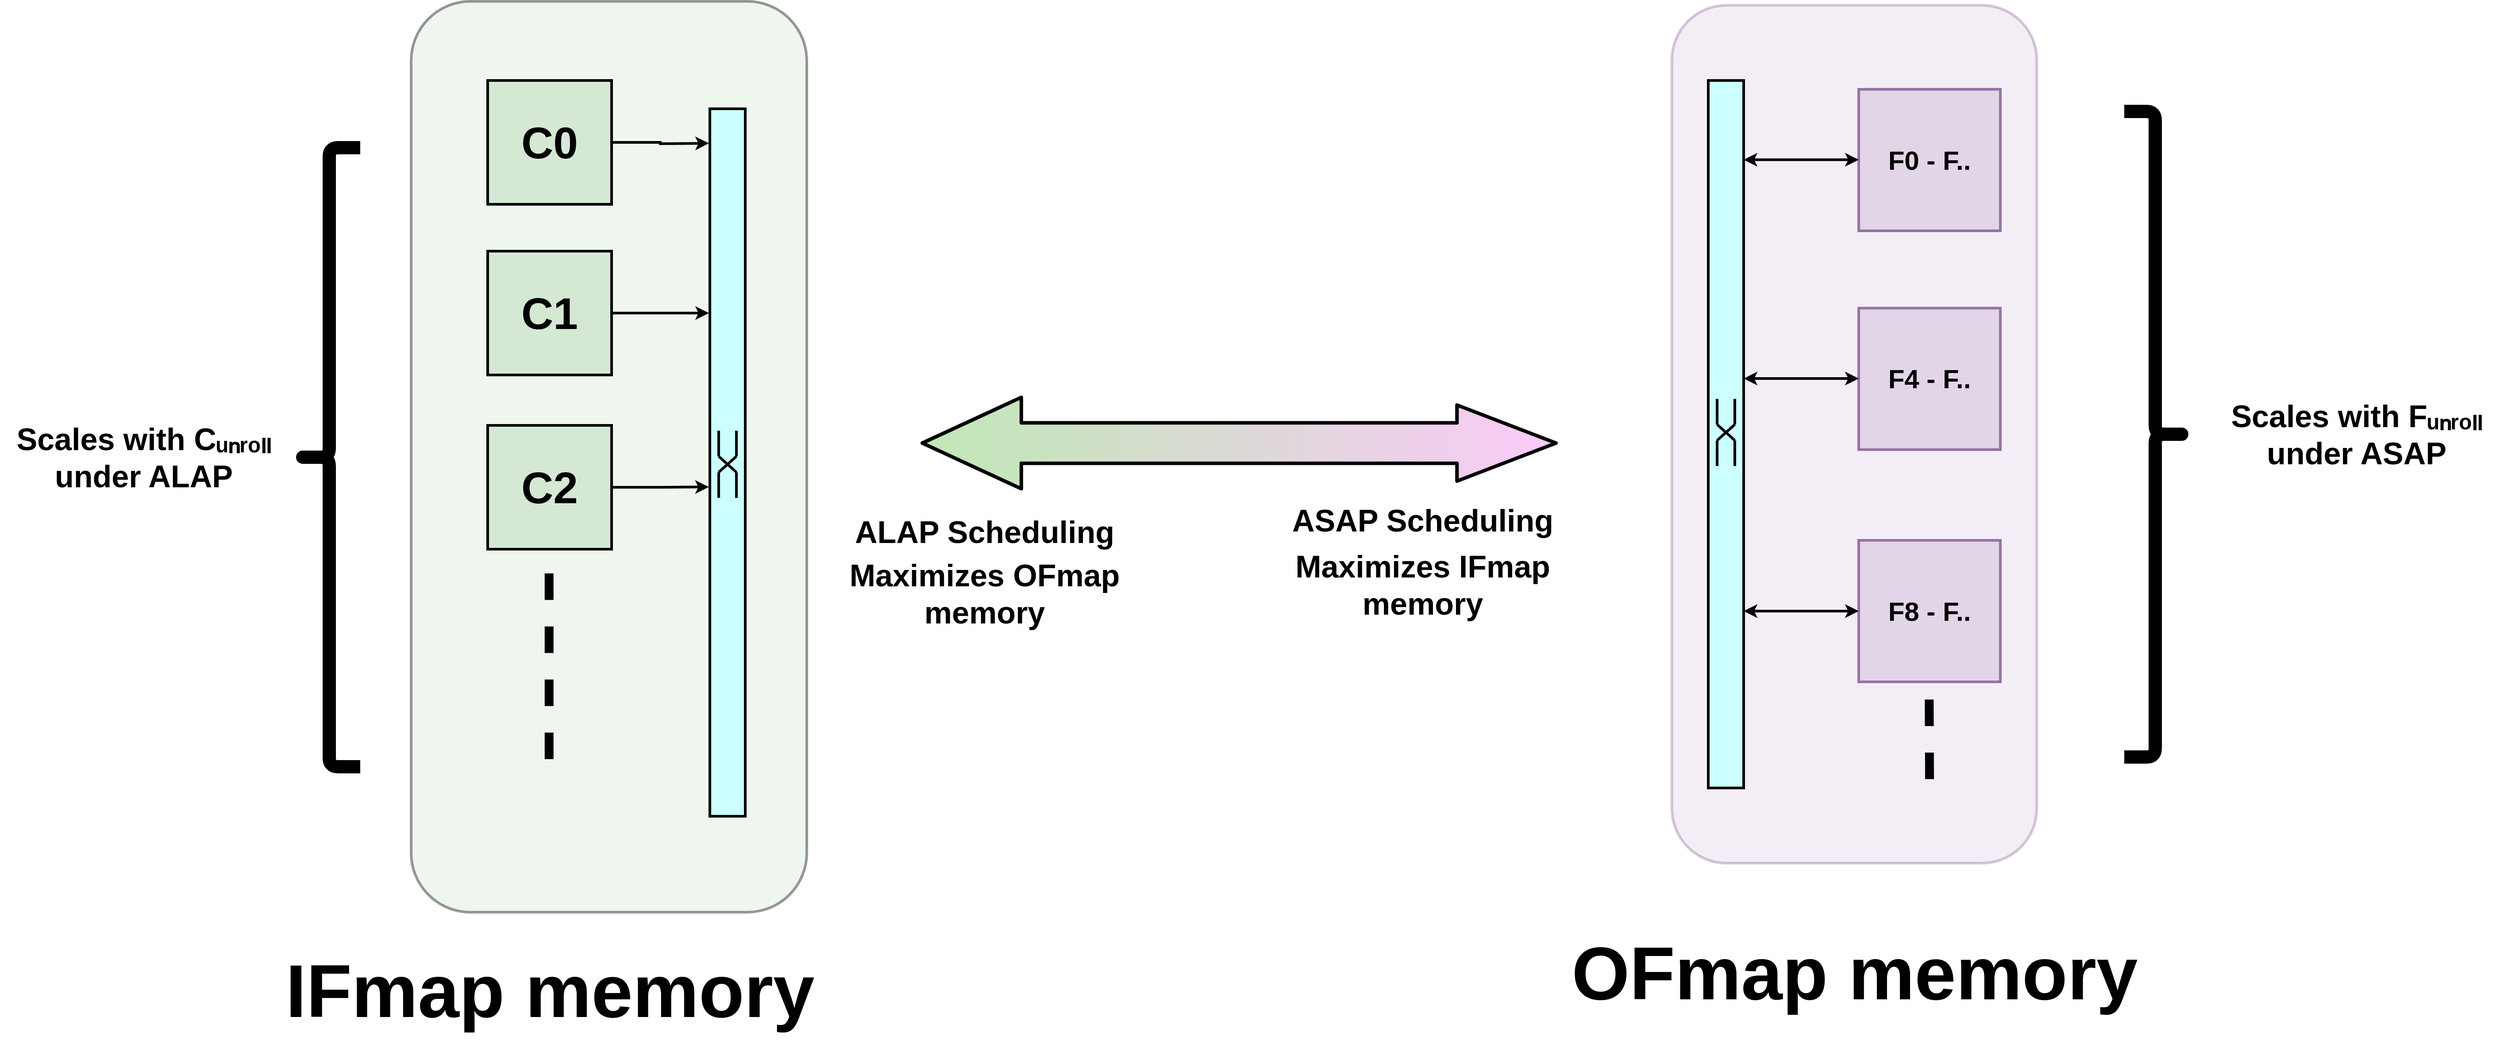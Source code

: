 <mxfile>
    <diagram id="W6rFRck9pDVd--cjHuxC" name="Page-1">
        <mxGraphModel dx="4670" dy="4410" grid="1" gridSize="10" guides="1" tooltips="1" connect="1" arrows="1" fold="1" page="1" pageScale="1" pageWidth="850" pageHeight="1100" math="0" shadow="0">
            <root>
                <mxCell id="0"/>
                <mxCell id="1" parent="0"/>
                <mxCell id="1185" value="" style="rounded=1;whiteSpace=wrap;html=1;fillColor=#e1d5e7;opacity=40;strokeColor=#9673a6;glass=0;strokeWidth=3;rotation=90;" parent="1" vertex="1">
                    <mxGeometry x="2830" y="-306.09" width="970.07" height="412.19" as="geometry"/>
                </mxCell>
                <mxCell id="1186" value="F0 - F.." style="whiteSpace=wrap;html=1;aspect=fixed;fillColor=#e1d5e7;strokeColor=#9673a6;strokeWidth=3;rotation=90;fontSize=30;horizontal=0;fontStyle=1" parent="1" vertex="1">
                    <mxGeometry x="3320" y="-490" width="160" height="160" as="geometry"/>
                </mxCell>
                <mxCell id="1188" value="F4 - F.." style="whiteSpace=wrap;html=1;aspect=fixed;fillColor=#e1d5e7;strokeColor=#9673a6;strokeWidth=3;rotation=90;fontSize=30;horizontal=0;fontStyle=1" parent="1" vertex="1">
                    <mxGeometry x="3320" y="-242.58" width="160" height="160" as="geometry"/>
                </mxCell>
                <mxCell id="1189" value="F8 - F.." style="whiteSpace=wrap;html=1;aspect=fixed;fillColor=#e1d5e7;strokeColor=#9673a6;strokeWidth=3;rotation=90;fontSize=30;horizontal=0;fontStyle=1" parent="1" vertex="1">
                    <mxGeometry x="3320" y="20" width="160" height="160" as="geometry"/>
                </mxCell>
                <mxCell id="1218" value="" style="group;strokeWidth=3;strokeColor=#000000;rotation=90;" vertex="1" connectable="0" parent="1">
                    <mxGeometry x="2770" y="-120" width="800" height="40" as="geometry"/>
                </mxCell>
                <mxCell id="1219" value="" style="rounded=0;whiteSpace=wrap;html=1;fillColor=#CCFFFF;strokeWidth=3;strokeColor=#000000;rotation=90;" vertex="1" parent="1218">
                    <mxGeometry width="800" height="40" as="geometry"/>
                </mxCell>
                <mxCell id="1220" value="" style="group;strokeWidth=3;strokeColor=none;rotation=90;" vertex="1" connectable="0" parent="1218">
                    <mxGeometry x="362" y="8" width="76.856" height="20" as="geometry"/>
                </mxCell>
                <mxCell id="1221" value="" style="endArrow=none;html=1;rounded=0;strokeWidth=3;strokeColor=#000000;" edge="1" parent="1220">
                    <mxGeometry width="50" height="50" relative="1" as="geometry">
                        <mxPoint x="48" y="-28" as="sourcePoint"/>
                        <mxPoint x="48" y="1" as="targetPoint"/>
                    </mxGeometry>
                </mxCell>
                <mxCell id="1222" value="" style="endArrow=none;html=1;rounded=0;strokeWidth=3;strokeColor=#000000;" edge="1" parent="1220">
                    <mxGeometry width="50" height="50" relative="1" as="geometry">
                        <mxPoint x="48" y="1" as="sourcePoint"/>
                        <mxPoint x="28" y="19" as="targetPoint"/>
                    </mxGeometry>
                </mxCell>
                <mxCell id="1223" value="" style="endArrow=none;html=1;rounded=0;strokeWidth=3;strokeColor=#000000;" edge="1" parent="1220">
                    <mxGeometry width="50" height="50" relative="1" as="geometry">
                        <mxPoint x="28" y="1" as="sourcePoint"/>
                        <mxPoint x="48" y="19" as="targetPoint"/>
                    </mxGeometry>
                </mxCell>
                <mxCell id="1224" value="" style="endArrow=none;html=1;rounded=0;strokeWidth=3;strokeColor=#000000;" edge="1" parent="1220">
                    <mxGeometry width="50" height="50" relative="1" as="geometry">
                        <mxPoint x="48" y="19" as="sourcePoint"/>
                        <mxPoint x="48" y="48" as="targetPoint"/>
                    </mxGeometry>
                </mxCell>
                <mxCell id="1225" value="" style="endArrow=none;html=1;rounded=0;strokeWidth=3;strokeColor=#000000;" edge="1" parent="1220">
                    <mxGeometry width="50" height="50" relative="1" as="geometry">
                        <mxPoint x="28" y="19" as="sourcePoint"/>
                        <mxPoint x="28" y="48" as="targetPoint"/>
                    </mxGeometry>
                </mxCell>
                <mxCell id="1226" value="" style="endArrow=none;html=1;rounded=0;strokeWidth=3;strokeColor=#000000;" edge="1" parent="1220">
                    <mxGeometry width="50" height="50" relative="1" as="geometry">
                        <mxPoint x="28" y="-28" as="sourcePoint"/>
                        <mxPoint x="28" y="1" as="targetPoint"/>
                    </mxGeometry>
                </mxCell>
                <mxCell id="1227" value="" style="endArrow=none;dashed=1;html=1;rounded=0;strokeWidth=10;jumpStyle=arc;strokeColor=#000000;" edge="1" parent="1">
                    <mxGeometry width="50" height="50" relative="1" as="geometry">
                        <mxPoint x="3399.62" y="200.0" as="sourcePoint"/>
                        <mxPoint x="3400" y="290" as="targetPoint"/>
                    </mxGeometry>
                </mxCell>
                <mxCell id="1232" style="edgeStyle=orthogonalEdgeStyle;rounded=0;orthogonalLoop=1;jettySize=auto;html=1;strokeWidth=3;strokeColor=#000000;startArrow=classic;startFill=1;" edge="1" parent="1">
                    <mxGeometry relative="1" as="geometry">
                        <mxPoint x="3320" y="-410.38" as="targetPoint"/>
                        <mxPoint x="3190" y="-410.38" as="sourcePoint"/>
                        <Array as="points">
                            <mxPoint x="3189.64" y="-410.5"/>
                            <mxPoint x="3189.64" y="-410.5"/>
                        </Array>
                    </mxGeometry>
                </mxCell>
                <mxCell id="1233" style="edgeStyle=orthogonalEdgeStyle;rounded=0;orthogonalLoop=1;jettySize=auto;html=1;strokeWidth=3;strokeColor=#000000;startArrow=classic;startFill=1;" edge="1" parent="1">
                    <mxGeometry relative="1" as="geometry">
                        <mxPoint x="3320" y="-162.96" as="targetPoint"/>
                        <mxPoint x="3190" y="-162.96" as="sourcePoint"/>
                        <Array as="points">
                            <mxPoint x="3189.64" y="-163.08"/>
                            <mxPoint x="3189.64" y="-163.08"/>
                        </Array>
                    </mxGeometry>
                </mxCell>
                <mxCell id="1234" style="edgeStyle=orthogonalEdgeStyle;rounded=0;orthogonalLoop=1;jettySize=auto;html=1;strokeWidth=3;strokeColor=#000000;startArrow=classic;startFill=1;" edge="1" parent="1">
                    <mxGeometry relative="1" as="geometry">
                        <mxPoint x="3320" y="100" as="targetPoint"/>
                        <mxPoint x="3190" y="100" as="sourcePoint"/>
                        <Array as="points">
                            <mxPoint x="3189.64" y="99.88"/>
                            <mxPoint x="3189.64" y="99.88"/>
                        </Array>
                    </mxGeometry>
                </mxCell>
                <mxCell id="1512" value="IFmap memory" style="text;strokeColor=none;fillColor=none;html=1;fontSize=84;fontStyle=1;verticalAlign=middle;align=center;" vertex="1" parent="1">
                    <mxGeometry x="1496.75" y="450" width="688.5" height="160" as="geometry"/>
                </mxCell>
                <mxCell id="1513" value="OFmap memory" style="text;strokeColor=none;fillColor=none;html=1;fontSize=84;fontStyle=1;verticalAlign=middle;align=center;" vertex="1" parent="1">
                    <mxGeometry x="2970.78" y="430" width="688.5" height="160" as="geometry"/>
                </mxCell>
                <mxCell id="1516" value="" style="shape=curlyBracket;whiteSpace=wrap;html=1;rounded=1;fontSize=96;strokeWidth=15;rotation=-180;" vertex="1" parent="1">
                    <mxGeometry x="3620" y="-464.99" width="70" height="730" as="geometry"/>
                </mxCell>
                <mxCell id="-81qjUrEjg0skQ8lUWIO-1520" value="" style="shape=flexArrow;endArrow=classic;html=1;shadow=0;sketch=0;fontSize=84;strokeWidth=4;fillColor=#FACAF8;gradientColor=#BFE8B5;strokeColor=default;gradientDirection=west;startArrow=block;startFill=0;endWidth=36.364;endSize=35.964;startWidth=53.636;startSize=35.964;width=42.727;rounded=1;" edge="1" parent="1">
                    <mxGeometry width="50" height="50" relative="1" as="geometry">
                        <mxPoint x="2260" y="-90" as="sourcePoint"/>
                        <mxPoint x="2980" y="-90" as="targetPoint"/>
                    </mxGeometry>
                </mxCell>
                <mxCell id="-81qjUrEjg0skQ8lUWIO-1522" value="ASAP Scheduling" style="text;strokeColor=none;fillColor=none;html=1;fontSize=35;fontStyle=1;verticalAlign=middle;align=center;" vertex="1" parent="1">
                    <mxGeometry x="2665.34" y="-82.58" width="323.5" height="160" as="geometry"/>
                </mxCell>
                <mxCell id="-81qjUrEjg0skQ8lUWIO-1523" value="ALAP Scheduling" style="text;strokeColor=none;fillColor=none;html=1;fontSize=35;fontStyle=1;verticalAlign=middle;align=center;horizontal=0;rotation=90;" vertex="1" parent="1">
                    <mxGeometry x="2290" y="-140" width="83.5" height="300" as="geometry"/>
                </mxCell>
                <mxCell id="-81qjUrEjg0skQ8lUWIO-1524" value="Scales with Fᵤₙᵣₒₗₗ &lt;br&gt;under ASAP" style="text;strokeColor=none;fillColor=none;html=1;fontSize=35;fontStyle=1;verticalAlign=middle;align=center;" vertex="1" parent="1">
                    <mxGeometry x="3720" y="-180" width="323.5" height="160" as="geometry"/>
                </mxCell>
                <mxCell id="7" value="" style="rounded=1;whiteSpace=wrap;html=1;fillColor=#d5e8d4;opacity=40;strokeColor=#000000;glass=0;strokeWidth=3;rotation=-90;" parent="1" vertex="1">
                    <mxGeometry x="1393" y="-298" width="1030" height="447" as="geometry"/>
                </mxCell>
                <mxCell id="8" value="C2" style="whiteSpace=wrap;html=1;aspect=fixed;fillColor=#d5e8d4;strokeColor=#000000;strokeWidth=3;fontSize=50;fontStyle=1;rotation=0;" parent="1" vertex="1">
                    <mxGeometry x="1771" y="-110" width="140" height="140" as="geometry"/>
                </mxCell>
                <mxCell id="9" value="" style="group;strokeWidth=3;strokeColor=#000000;rotation=-90;" parent="1" vertex="1" connectable="0">
                    <mxGeometry x="1642" y="-88" width="800" height="40" as="geometry"/>
                </mxCell>
                <mxCell id="10" value="" style="rounded=0;whiteSpace=wrap;html=1;fillColor=#CCFFFF;strokeWidth=3;strokeColor=#000000;rotation=-90;" parent="9" vertex="1">
                    <mxGeometry width="800" height="40" as="geometry"/>
                </mxCell>
                <mxCell id="11" value="" style="group;strokeWidth=3;strokeColor=none;rotation=-90;" parent="9" vertex="1" connectable="0">
                    <mxGeometry x="362" y="12" width="76.856" height="20" as="geometry"/>
                </mxCell>
                <mxCell id="12" value="" style="endArrow=none;html=1;rounded=0;strokeWidth=3;strokeColor=#000000;" parent="11" edge="1">
                    <mxGeometry width="50" height="50" relative="1" as="geometry">
                        <mxPoint x="28" y="48" as="sourcePoint"/>
                        <mxPoint x="28" y="19" as="targetPoint"/>
                    </mxGeometry>
                </mxCell>
                <mxCell id="13" value="" style="endArrow=none;html=1;rounded=0;strokeWidth=3;strokeColor=#000000;" parent="11" edge="1">
                    <mxGeometry width="50" height="50" relative="1" as="geometry">
                        <mxPoint x="28" y="19" as="sourcePoint"/>
                        <mxPoint x="48" y="1" as="targetPoint"/>
                    </mxGeometry>
                </mxCell>
                <mxCell id="14" value="" style="endArrow=none;html=1;rounded=0;strokeWidth=3;strokeColor=#000000;" parent="11" edge="1">
                    <mxGeometry width="50" height="50" relative="1" as="geometry">
                        <mxPoint x="48" y="19" as="sourcePoint"/>
                        <mxPoint x="28" y="1" as="targetPoint"/>
                    </mxGeometry>
                </mxCell>
                <mxCell id="15" value="" style="endArrow=none;html=1;rounded=0;strokeWidth=3;strokeColor=#000000;" parent="11" edge="1">
                    <mxGeometry width="50" height="50" relative="1" as="geometry">
                        <mxPoint x="28" y="1" as="sourcePoint"/>
                        <mxPoint x="28" y="-28" as="targetPoint"/>
                    </mxGeometry>
                </mxCell>
                <mxCell id="16" value="" style="endArrow=none;html=1;rounded=0;strokeWidth=3;strokeColor=#000000;" parent="11" edge="1">
                    <mxGeometry width="50" height="50" relative="1" as="geometry">
                        <mxPoint x="48" y="1" as="sourcePoint"/>
                        <mxPoint x="48" y="-28" as="targetPoint"/>
                    </mxGeometry>
                </mxCell>
                <mxCell id="17" value="" style="endArrow=none;html=1;rounded=0;strokeWidth=3;strokeColor=#000000;" parent="11" edge="1">
                    <mxGeometry width="50" height="50" relative="1" as="geometry">
                        <mxPoint x="48" y="48" as="sourcePoint"/>
                        <mxPoint x="48" y="19" as="targetPoint"/>
                    </mxGeometry>
                </mxCell>
                <mxCell id="18" style="edgeStyle=orthogonalEdgeStyle;rounded=0;orthogonalLoop=1;jettySize=auto;html=1;entryX=0.063;entryY=-0.004;entryDx=0;entryDy=0;entryPerimeter=0;strokeWidth=3;strokeColor=#000000;" parent="1" source="8" edge="1">
                    <mxGeometry relative="1" as="geometry">
                        <mxPoint x="2020.84" y="-40.4" as="targetPoint"/>
                    </mxGeometry>
                </mxCell>
                <mxCell id="19" style="edgeStyle=orthogonalEdgeStyle;rounded=0;orthogonalLoop=1;jettySize=auto;html=1;entryX=0.388;entryY=0.003;entryDx=0;entryDy=0;entryPerimeter=0;strokeWidth=3;strokeColor=#000000;" parent="1" source="20" edge="1">
                    <mxGeometry relative="1" as="geometry">
                        <mxPoint x="2021" y="-237" as="targetPoint"/>
                    </mxGeometry>
                </mxCell>
                <mxCell id="20" value="C1" style="whiteSpace=wrap;html=1;aspect=fixed;fillColor=#d5e8d4;strokeColor=#000000;strokeWidth=3;fontSize=50;fontStyle=1;rotation=0;" parent="1" vertex="1">
                    <mxGeometry x="1771" y="-307" width="140" height="140" as="geometry"/>
                </mxCell>
                <mxCell id="33" style="edgeStyle=orthogonalEdgeStyle;rounded=0;orthogonalLoop=1;jettySize=auto;html=1;entryX=0.388;entryY=0.003;entryDx=0;entryDy=0;entryPerimeter=0;strokeWidth=3;strokeColor=#000000;" parent="1" source="34" edge="1">
                    <mxGeometry relative="1" as="geometry">
                        <mxPoint x="2021" y="-429" as="targetPoint"/>
                    </mxGeometry>
                </mxCell>
                <mxCell id="34" value="C0" style="whiteSpace=wrap;html=1;aspect=fixed;fillColor=#d5e8d4;strokeColor=#000000;strokeWidth=3;fontSize=50;fontStyle=1;rotation=0;" parent="1" vertex="1">
                    <mxGeometry x="1771" y="-500" width="140" height="140" as="geometry"/>
                </mxCell>
                <mxCell id="51" value="" style="endArrow=none;dashed=1;html=1;rounded=0;strokeWidth=10;jumpStyle=arc;strokeColor=#000000;" parent="1" edge="1">
                    <mxGeometry width="50" height="50" relative="1" as="geometry">
                        <mxPoint x="1840.38" y="267.42" as="sourcePoint"/>
                        <mxPoint x="1840.38" y="47.42" as="targetPoint"/>
                    </mxGeometry>
                </mxCell>
                <mxCell id="1517" value="" style="shape=curlyBracket;whiteSpace=wrap;html=1;rounded=1;fontSize=96;strokeWidth=15;rotation=0;" vertex="1" parent="1">
                    <mxGeometry x="1557" y="-424" width="70" height="700" as="geometry"/>
                </mxCell>
                <mxCell id="-81qjUrEjg0skQ8lUWIO-1525" value="Scales with Cᵤₙᵣₒₗₗ &lt;br&gt;under ALAP" style="text;strokeColor=none;fillColor=none;html=1;fontSize=35;fontStyle=1;verticalAlign=middle;align=center;horizontal=1;rotation=0;" vertex="1" parent="1">
                    <mxGeometry x="1220" y="-154" width="323.5" height="160" as="geometry"/>
                </mxCell>
                <mxCell id="-81qjUrEjg0skQ8lUWIO-1529" value="Maximizes OFmap&lt;br&gt;memory" style="text;strokeColor=none;fillColor=none;html=1;fontSize=35;fontStyle=1;verticalAlign=middle;align=center;horizontal=0;rotation=90;" vertex="1" parent="1">
                    <mxGeometry x="2290" y="-70" width="83.5" height="300" as="geometry"/>
                </mxCell>
                <mxCell id="-81qjUrEjg0skQ8lUWIO-1530" value="Maximizes IFmap&lt;br&gt;memory" style="text;strokeColor=none;fillColor=none;html=1;fontSize=35;fontStyle=1;verticalAlign=middle;align=center;horizontal=0;rotation=90;" vertex="1" parent="1">
                    <mxGeometry x="2785.34" y="-80" width="83.5" height="300" as="geometry"/>
                </mxCell>
            </root>
        </mxGraphModel>
    </diagram>
    <diagram id="6jG0MnptlEsOwoKa9b9P" name="Page-2">
        <mxGraphModel dx="-974" dy="731" grid="1" gridSize="10" guides="1" tooltips="1" connect="1" arrows="1" fold="1" page="1" pageScale="1" pageWidth="850" pageHeight="1100" math="0" shadow="0">
            <root>
                <mxCell id="pKWMEKCfFmDl4arv5pSS-0"/>
                <mxCell id="pKWMEKCfFmDl4arv5pSS-1" parent="pKWMEKCfFmDl4arv5pSS-0"/>
                <mxCell id="pKWMEKCfFmDl4arv5pSS-2" value="" style="rounded=1;whiteSpace=wrap;html=1;fillColor=#fff2cc;opacity=40;strokeColor=#000000;glass=0;strokeWidth=3;" vertex="1" parent="pKWMEKCfFmDl4arv5pSS-1">
                    <mxGeometry x="2830" y="450" width="680" height="780" as="geometry"/>
                </mxCell>
                <mxCell id="pKWMEKCfFmDl4arv5pSS-3" value="" style="ellipse;whiteSpace=wrap;html=1;aspect=fixed;fontSize=30;strokeColor=#000000;fillColor=#FFD966;opacity=80;" vertex="1" parent="pKWMEKCfFmDl4arv5pSS-1">
                    <mxGeometry x="2970" y="585.61" width="173.37" height="173.37" as="geometry"/>
                </mxCell>
                <mxCell id="pKWMEKCfFmDl4arv5pSS-4" value="" style="ellipse;whiteSpace=wrap;html=1;aspect=fixed;fillColor=#67AB9F;strokeWidth=4;strokeColor=#000000;" vertex="1" parent="pKWMEKCfFmDl4arv5pSS-1">
                    <mxGeometry x="3046.69" y="617.55" width="40" height="40" as="geometry"/>
                </mxCell>
                <mxCell id="pKWMEKCfFmDl4arv5pSS-5" value="" style="endArrow=none;html=1;rounded=0;strokeColor=#000000;strokeWidth=4;exitX=0;exitY=0;exitDx=0;exitDy=0;entryX=1;entryY=1;entryDx=0;entryDy=0;" edge="1" parent="pKWMEKCfFmDl4arv5pSS-1" source="pKWMEKCfFmDl4arv5pSS-4" target="pKWMEKCfFmDl4arv5pSS-4">
                    <mxGeometry width="50" height="50" relative="1" as="geometry">
                        <mxPoint x="3062.47" y="649.3" as="sourcePoint"/>
                        <mxPoint x="3087.47" y="618.05" as="targetPoint"/>
                    </mxGeometry>
                </mxCell>
                <mxCell id="pKWMEKCfFmDl4arv5pSS-6" value="" style="endArrow=none;html=1;rounded=0;strokeColor=#000000;strokeWidth=4;exitX=0;exitY=1;exitDx=0;exitDy=0;entryX=1;entryY=0;entryDx=0;entryDy=0;" edge="1" parent="pKWMEKCfFmDl4arv5pSS-1" source="pKWMEKCfFmDl4arv5pSS-4" target="pKWMEKCfFmDl4arv5pSS-4">
                    <mxGeometry width="50" height="50" relative="1" as="geometry">
                        <mxPoint x="3018.328" y="594.122" as="sourcePoint"/>
                        <mxPoint x="3046.781" y="629.263" as="targetPoint"/>
                    </mxGeometry>
                </mxCell>
                <mxCell id="pKWMEKCfFmDl4arv5pSS-7" style="edgeStyle=orthogonalEdgeStyle;jumpStyle=none;jumpSize=6;orthogonalLoop=1;jettySize=auto;html=1;entryX=0;entryY=0.5;entryDx=0;entryDy=0;startArrow=none;startFill=0;endArrow=classic;endFill=1;startSize=1;endSize=1;strokeColor=#000000;strokeWidth=3;rounded=1;exitX=0.5;exitY=0;exitDx=0;exitDy=0;" edge="1" parent="pKWMEKCfFmDl4arv5pSS-1" source="pKWMEKCfFmDl4arv5pSS-18" target="pKWMEKCfFmDl4arv5pSS-4">
                    <mxGeometry relative="1" as="geometry">
                        <Array as="points">
                            <mxPoint x="3023.06" y="637.64"/>
                            <mxPoint x="3047.06" y="637.64"/>
                        </Array>
                    </mxGeometry>
                </mxCell>
                <mxCell id="pKWMEKCfFmDl4arv5pSS-8" value="" style="ellipse;whiteSpace=wrap;html=1;aspect=fixed;fillColor=#e1d5e7;strokeColor=#000000;strokeWidth=4;" vertex="1" parent="pKWMEKCfFmDl4arv5pSS-1">
                    <mxGeometry x="3025.06" y="701.06" width="40" height="40" as="geometry"/>
                </mxCell>
                <mxCell id="pKWMEKCfFmDl4arv5pSS-9" value="" style="endArrow=none;html=1;rounded=0;strokeColor=#000000;entryX=0.5;entryY=0;entryDx=0;entryDy=0;exitX=0.5;exitY=1;exitDx=0;exitDy=0;strokeWidth=4;" edge="1" parent="pKWMEKCfFmDl4arv5pSS-1" source="pKWMEKCfFmDl4arv5pSS-8" target="pKWMEKCfFmDl4arv5pSS-8">
                    <mxGeometry width="50" height="50" relative="1" as="geometry">
                        <mxPoint x="3057.47" y="664.05" as="sourcePoint"/>
                        <mxPoint x="3107.47" y="614.05" as="targetPoint"/>
                    </mxGeometry>
                </mxCell>
                <mxCell id="pKWMEKCfFmDl4arv5pSS-10" style="edgeStyle=orthogonalEdgeStyle;rounded=1;jumpStyle=none;jumpSize=6;orthogonalLoop=1;jettySize=auto;html=1;entryX=0.5;entryY=0;entryDx=0;entryDy=0;startArrow=none;startFill=0;endArrow=classic;endFill=1;startSize=1;endSize=1;strokeColor=#000000;strokeWidth=4;" edge="1" parent="pKWMEKCfFmDl4arv5pSS-1" source="pKWMEKCfFmDl4arv5pSS-4" target="pKWMEKCfFmDl4arv5pSS-8">
                    <mxGeometry relative="1" as="geometry"/>
                </mxCell>
                <mxCell id="pKWMEKCfFmDl4arv5pSS-11" value="" style="endArrow=none;html=1;rounded=0;strokeColor=#000000;entryX=0;entryY=0.5;entryDx=0;entryDy=0;exitX=1;exitY=0.5;exitDx=0;exitDy=0;strokeWidth=4;" edge="1" parent="pKWMEKCfFmDl4arv5pSS-1" source="pKWMEKCfFmDl4arv5pSS-8" target="pKWMEKCfFmDl4arv5pSS-8">
                    <mxGeometry width="50" height="50" relative="1" as="geometry">
                        <mxPoint x="3107.47" y="564.05" as="sourcePoint"/>
                        <mxPoint x="3107.47" y="504.05" as="targetPoint"/>
                    </mxGeometry>
                </mxCell>
                <mxCell id="pKWMEKCfFmDl4arv5pSS-12" value="" style="rounded=0;whiteSpace=wrap;html=1;glass=0;strokeColor=#000000;strokeWidth=4;fillColor=#FFD966;" vertex="1" parent="pKWMEKCfFmDl4arv5pSS-1">
                    <mxGeometry x="3105.06" y="665.06" width="20" height="36" as="geometry"/>
                </mxCell>
                <mxCell id="pKWMEKCfFmDl4arv5pSS-13" value="" style="endArrow=none;html=1;rounded=0;startSize=1;endSize=1;strokeColor=#000000;strokeWidth=4;jumpStyle=none;jumpSize=6;" edge="1" parent="pKWMEKCfFmDl4arv5pSS-1">
                    <mxGeometry width="50" height="50" relative="1" as="geometry">
                        <mxPoint x="3105.06" y="701.06" as="sourcePoint"/>
                        <mxPoint x="3115.06" y="690.56" as="targetPoint"/>
                    </mxGeometry>
                </mxCell>
                <mxCell id="pKWMEKCfFmDl4arv5pSS-14" value="" style="endArrow=none;html=1;rounded=0;startSize=1;endSize=1;strokeColor=#000000;strokeWidth=4;jumpStyle=none;jumpSize=6;" edge="1" parent="pKWMEKCfFmDl4arv5pSS-1">
                    <mxGeometry width="50" height="50" relative="1" as="geometry">
                        <mxPoint x="3115.06" y="690.56" as="sourcePoint"/>
                        <mxPoint x="3125.06" y="700.56" as="targetPoint"/>
                    </mxGeometry>
                </mxCell>
                <mxCell id="pKWMEKCfFmDl4arv5pSS-15" style="edgeStyle=orthogonalEdgeStyle;rounded=1;jumpStyle=none;jumpSize=6;orthogonalLoop=1;jettySize=auto;html=1;entryX=0;entryY=0.5;entryDx=0;entryDy=0;startArrow=none;startFill=0;endArrow=classic;endFill=1;startSize=1;endSize=1;strokeColor=#000000;strokeWidth=3;" edge="1" parent="pKWMEKCfFmDl4arv5pSS-1" source="pKWMEKCfFmDl4arv5pSS-8" target="pKWMEKCfFmDl4arv5pSS-12">
                    <mxGeometry relative="1" as="geometry">
                        <Array as="points">
                            <mxPoint x="3085.06" y="720.64"/>
                            <mxPoint x="3085.06" y="682.64"/>
                        </Array>
                        <mxPoint x="3091.178" y="683.013" as="targetPoint"/>
                    </mxGeometry>
                </mxCell>
                <mxCell id="pKWMEKCfFmDl4arv5pSS-16" style="rounded=1;orthogonalLoop=1;jettySize=auto;html=1;exitX=0;exitY=0.5;exitDx=0;exitDy=0;entryX=0;entryY=0.5;entryDx=0;entryDy=0;fontSize=30;fontColor=#990000;startArrow=none;startFill=0;endArrow=classic;endFill=1;strokeWidth=3;edgeStyle=orthogonalEdgeStyle;" edge="1" parent="pKWMEKCfFmDl4arv5pSS-1" source="pKWMEKCfFmDl4arv5pSS-3" target="pKWMEKCfFmDl4arv5pSS-8">
                    <mxGeometry relative="1" as="geometry">
                        <Array as="points">
                            <mxPoint x="2990.06" y="672.64"/>
                            <mxPoint x="2990.06" y="720.64"/>
                        </Array>
                    </mxGeometry>
                </mxCell>
                <mxCell id="pKWMEKCfFmDl4arv5pSS-17" value="" style="endArrow=classic;html=1;rounded=1;fontSize=12;fontColor=#000000;startSize=0;endSize=0;strokeWidth=3;entryX=0.5;entryY=0;entryDx=0;entryDy=0;exitX=0.497;exitY=-0.001;exitDx=0;exitDy=0;exitPerimeter=0;jumpStyle=arc;" edge="1" parent="pKWMEKCfFmDl4arv5pSS-1" target="pKWMEKCfFmDl4arv5pSS-4">
                    <mxGeometry width="50" height="50" relative="1" as="geometry">
                        <mxPoint x="3066.165" y="585.437" as="sourcePoint"/>
                        <mxPoint x="3077.475" y="585.64" as="targetPoint"/>
                    </mxGeometry>
                </mxCell>
                <mxCell id="pKWMEKCfFmDl4arv5pSS-18" value="" style="whiteSpace=wrap;html=1;aspect=fixed;fillColor=#dae8fc;strokeColor=#000000;strokeWidth=4;" vertex="1" parent="pKWMEKCfFmDl4arv5pSS-1">
                    <mxGeometry x="3009.02" y="658.55" width="27.5" height="27.5" as="geometry"/>
                </mxCell>
                <mxCell id="pKWMEKCfFmDl4arv5pSS-19" value="Processing Engine (PE)" style="text;html=1;strokeColor=none;fillColor=none;align=center;verticalAlign=middle;whiteSpace=wrap;rounded=0;fontStyle=1;fontSize=15;" vertex="1" parent="pKWMEKCfFmDl4arv5pSS-1">
                    <mxGeometry x="3026.69" y="785.64" width="60" height="20" as="geometry"/>
                </mxCell>
                <mxCell id="pKWMEKCfFmDl4arv5pSS-20" value="" style="ellipse;whiteSpace=wrap;html=1;aspect=fixed;fontSize=30;strokeColor=#000000;fillColor=#FFD966;opacity=80;" vertex="1" parent="pKWMEKCfFmDl4arv5pSS-1">
                    <mxGeometry x="3181.77" y="585.78" width="173.37" height="173.37" as="geometry"/>
                </mxCell>
                <mxCell id="pKWMEKCfFmDl4arv5pSS-21" value="" style="ellipse;whiteSpace=wrap;html=1;aspect=fixed;fillColor=#67AB9F;strokeWidth=4;strokeColor=#000000;" vertex="1" parent="pKWMEKCfFmDl4arv5pSS-1">
                    <mxGeometry x="3258.46" y="617.72" width="40" height="40" as="geometry"/>
                </mxCell>
                <mxCell id="pKWMEKCfFmDl4arv5pSS-22" value="" style="endArrow=none;html=1;rounded=0;strokeColor=#000000;strokeWidth=4;exitX=0;exitY=0;exitDx=0;exitDy=0;entryX=1;entryY=1;entryDx=0;entryDy=0;" edge="1" parent="pKWMEKCfFmDl4arv5pSS-1" source="pKWMEKCfFmDl4arv5pSS-21" target="pKWMEKCfFmDl4arv5pSS-21">
                    <mxGeometry width="50" height="50" relative="1" as="geometry">
                        <mxPoint x="3274.24" y="649.47" as="sourcePoint"/>
                        <mxPoint x="3299.24" y="618.22" as="targetPoint"/>
                    </mxGeometry>
                </mxCell>
                <mxCell id="pKWMEKCfFmDl4arv5pSS-23" value="" style="endArrow=none;html=1;rounded=0;strokeColor=#000000;strokeWidth=4;exitX=0;exitY=1;exitDx=0;exitDy=0;entryX=1;entryY=0;entryDx=0;entryDy=0;" edge="1" parent="pKWMEKCfFmDl4arv5pSS-1" source="pKWMEKCfFmDl4arv5pSS-21" target="pKWMEKCfFmDl4arv5pSS-21">
                    <mxGeometry width="50" height="50" relative="1" as="geometry">
                        <mxPoint x="3230.098" y="594.292" as="sourcePoint"/>
                        <mxPoint x="3258.551" y="629.433" as="targetPoint"/>
                    </mxGeometry>
                </mxCell>
                <mxCell id="pKWMEKCfFmDl4arv5pSS-24" style="edgeStyle=orthogonalEdgeStyle;jumpStyle=none;jumpSize=6;orthogonalLoop=1;jettySize=auto;html=1;entryX=0;entryY=0.5;entryDx=0;entryDy=0;startArrow=none;startFill=0;endArrow=classic;endFill=1;startSize=1;endSize=1;strokeColor=#000000;strokeWidth=3;rounded=1;exitX=0.5;exitY=0;exitDx=0;exitDy=0;" edge="1" parent="pKWMEKCfFmDl4arv5pSS-1" source="pKWMEKCfFmDl4arv5pSS-35" target="pKWMEKCfFmDl4arv5pSS-21">
                    <mxGeometry relative="1" as="geometry">
                        <Array as="points">
                            <mxPoint x="3234.83" y="637.81"/>
                            <mxPoint x="3258.83" y="637.81"/>
                        </Array>
                    </mxGeometry>
                </mxCell>
                <mxCell id="pKWMEKCfFmDl4arv5pSS-25" value="" style="ellipse;whiteSpace=wrap;html=1;aspect=fixed;fillColor=#e1d5e7;strokeColor=#000000;strokeWidth=4;" vertex="1" parent="pKWMEKCfFmDl4arv5pSS-1">
                    <mxGeometry x="3236.83" y="701.23" width="40" height="40" as="geometry"/>
                </mxCell>
                <mxCell id="pKWMEKCfFmDl4arv5pSS-26" value="" style="endArrow=none;html=1;rounded=0;strokeColor=#000000;entryX=0.5;entryY=0;entryDx=0;entryDy=0;exitX=0.5;exitY=1;exitDx=0;exitDy=0;strokeWidth=4;" edge="1" parent="pKWMEKCfFmDl4arv5pSS-1" source="pKWMEKCfFmDl4arv5pSS-25" target="pKWMEKCfFmDl4arv5pSS-25">
                    <mxGeometry width="50" height="50" relative="1" as="geometry">
                        <mxPoint x="3269.24" y="664.22" as="sourcePoint"/>
                        <mxPoint x="3319.24" y="614.22" as="targetPoint"/>
                    </mxGeometry>
                </mxCell>
                <mxCell id="pKWMEKCfFmDl4arv5pSS-27" style="edgeStyle=orthogonalEdgeStyle;rounded=1;jumpStyle=none;jumpSize=6;orthogonalLoop=1;jettySize=auto;html=1;entryX=0.5;entryY=0;entryDx=0;entryDy=0;startArrow=none;startFill=0;endArrow=classic;endFill=1;startSize=1;endSize=1;strokeColor=#000000;strokeWidth=4;" edge="1" parent="pKWMEKCfFmDl4arv5pSS-1" source="pKWMEKCfFmDl4arv5pSS-21" target="pKWMEKCfFmDl4arv5pSS-25">
                    <mxGeometry relative="1" as="geometry"/>
                </mxCell>
                <mxCell id="pKWMEKCfFmDl4arv5pSS-28" value="" style="endArrow=none;html=1;rounded=0;strokeColor=#000000;entryX=0;entryY=0.5;entryDx=0;entryDy=0;exitX=1;exitY=0.5;exitDx=0;exitDy=0;strokeWidth=4;" edge="1" parent="pKWMEKCfFmDl4arv5pSS-1" source="pKWMEKCfFmDl4arv5pSS-25" target="pKWMEKCfFmDl4arv5pSS-25">
                    <mxGeometry width="50" height="50" relative="1" as="geometry">
                        <mxPoint x="3319.24" y="564.22" as="sourcePoint"/>
                        <mxPoint x="3319.24" y="504.22" as="targetPoint"/>
                    </mxGeometry>
                </mxCell>
                <mxCell id="pKWMEKCfFmDl4arv5pSS-29" value="" style="rounded=0;whiteSpace=wrap;html=1;glass=0;strokeColor=#000000;strokeWidth=4;fillColor=#FFD966;" vertex="1" parent="pKWMEKCfFmDl4arv5pSS-1">
                    <mxGeometry x="3316.83" y="665.23" width="20" height="36" as="geometry"/>
                </mxCell>
                <mxCell id="pKWMEKCfFmDl4arv5pSS-30" value="" style="endArrow=none;html=1;rounded=0;startSize=1;endSize=1;strokeColor=#000000;strokeWidth=4;jumpStyle=none;jumpSize=6;" edge="1" parent="pKWMEKCfFmDl4arv5pSS-1">
                    <mxGeometry width="50" height="50" relative="1" as="geometry">
                        <mxPoint x="3316.83" y="701.23" as="sourcePoint"/>
                        <mxPoint x="3326.83" y="690.73" as="targetPoint"/>
                    </mxGeometry>
                </mxCell>
                <mxCell id="pKWMEKCfFmDl4arv5pSS-31" value="" style="endArrow=none;html=1;rounded=0;startSize=1;endSize=1;strokeColor=#000000;strokeWidth=4;jumpStyle=none;jumpSize=6;" edge="1" parent="pKWMEKCfFmDl4arv5pSS-1">
                    <mxGeometry width="50" height="50" relative="1" as="geometry">
                        <mxPoint x="3326.83" y="690.73" as="sourcePoint"/>
                        <mxPoint x="3336.83" y="700.73" as="targetPoint"/>
                    </mxGeometry>
                </mxCell>
                <mxCell id="pKWMEKCfFmDl4arv5pSS-32" style="edgeStyle=orthogonalEdgeStyle;rounded=1;jumpStyle=none;jumpSize=6;orthogonalLoop=1;jettySize=auto;html=1;entryX=0;entryY=0.5;entryDx=0;entryDy=0;startArrow=none;startFill=0;endArrow=classic;endFill=1;startSize=1;endSize=1;strokeColor=#000000;strokeWidth=3;" edge="1" parent="pKWMEKCfFmDl4arv5pSS-1" source="pKWMEKCfFmDl4arv5pSS-25" target="pKWMEKCfFmDl4arv5pSS-29">
                    <mxGeometry relative="1" as="geometry">
                        <Array as="points">
                            <mxPoint x="3296.83" y="720.81"/>
                            <mxPoint x="3296.83" y="682.81"/>
                        </Array>
                        <mxPoint x="3302.948" y="683.183" as="targetPoint"/>
                    </mxGeometry>
                </mxCell>
                <mxCell id="pKWMEKCfFmDl4arv5pSS-33" style="rounded=1;orthogonalLoop=1;jettySize=auto;html=1;exitX=0;exitY=0.5;exitDx=0;exitDy=0;entryX=0;entryY=0.5;entryDx=0;entryDy=0;fontSize=30;fontColor=#990000;startArrow=none;startFill=0;endArrow=classic;endFill=1;strokeWidth=3;edgeStyle=orthogonalEdgeStyle;" edge="1" parent="pKWMEKCfFmDl4arv5pSS-1" source="pKWMEKCfFmDl4arv5pSS-20" target="pKWMEKCfFmDl4arv5pSS-25">
                    <mxGeometry relative="1" as="geometry">
                        <Array as="points">
                            <mxPoint x="3201.83" y="672.81"/>
                            <mxPoint x="3201.83" y="720.81"/>
                        </Array>
                    </mxGeometry>
                </mxCell>
                <mxCell id="pKWMEKCfFmDl4arv5pSS-34" value="" style="endArrow=classic;html=1;rounded=1;fontSize=12;fontColor=#000000;startSize=0;endSize=0;strokeWidth=3;entryX=0.5;entryY=0;entryDx=0;entryDy=0;exitX=0.497;exitY=-0.001;exitDx=0;exitDy=0;exitPerimeter=0;jumpStyle=arc;" edge="1" parent="pKWMEKCfFmDl4arv5pSS-1" target="pKWMEKCfFmDl4arv5pSS-21">
                    <mxGeometry width="50" height="50" relative="1" as="geometry">
                        <mxPoint x="3277.935" y="585.607" as="sourcePoint"/>
                        <mxPoint x="3289.245" y="585.81" as="targetPoint"/>
                    </mxGeometry>
                </mxCell>
                <mxCell id="pKWMEKCfFmDl4arv5pSS-35" value="" style="whiteSpace=wrap;html=1;aspect=fixed;fillColor=#dae8fc;strokeColor=#000000;strokeWidth=4;" vertex="1" parent="pKWMEKCfFmDl4arv5pSS-1">
                    <mxGeometry x="3220.79" y="658.72" width="27.5" height="27.5" as="geometry"/>
                </mxCell>
                <mxCell id="pKWMEKCfFmDl4arv5pSS-36" value="Processing Engine (PE)" style="text;html=1;strokeColor=none;fillColor=none;align=center;verticalAlign=middle;whiteSpace=wrap;rounded=0;fontStyle=1;fontSize=15;" vertex="1" parent="pKWMEKCfFmDl4arv5pSS-1">
                    <mxGeometry x="3238.46" y="785.81" width="60" height="20" as="geometry"/>
                </mxCell>
                <mxCell id="pKWMEKCfFmDl4arv5pSS-37" value="" style="ellipse;whiteSpace=wrap;html=1;aspect=fixed;fontSize=30;strokeColor=#000000;fillColor=#FFD966;opacity=80;" vertex="1" parent="pKWMEKCfFmDl4arv5pSS-1">
                    <mxGeometry x="2971.09" y="848.28" width="173.37" height="173.37" as="geometry"/>
                </mxCell>
                <mxCell id="pKWMEKCfFmDl4arv5pSS-38" value="" style="ellipse;whiteSpace=wrap;html=1;aspect=fixed;fillColor=#67AB9F;strokeWidth=4;strokeColor=#000000;" vertex="1" parent="pKWMEKCfFmDl4arv5pSS-1">
                    <mxGeometry x="3047.78" y="880.22" width="40" height="40" as="geometry"/>
                </mxCell>
                <mxCell id="pKWMEKCfFmDl4arv5pSS-39" value="" style="endArrow=none;html=1;rounded=0;strokeColor=#000000;strokeWidth=4;exitX=0;exitY=0;exitDx=0;exitDy=0;entryX=1;entryY=1;entryDx=0;entryDy=0;" edge="1" parent="pKWMEKCfFmDl4arv5pSS-1" source="pKWMEKCfFmDl4arv5pSS-38" target="pKWMEKCfFmDl4arv5pSS-38">
                    <mxGeometry width="50" height="50" relative="1" as="geometry">
                        <mxPoint x="3063.56" y="911.97" as="sourcePoint"/>
                        <mxPoint x="3088.56" y="880.72" as="targetPoint"/>
                    </mxGeometry>
                </mxCell>
                <mxCell id="pKWMEKCfFmDl4arv5pSS-40" value="" style="endArrow=none;html=1;rounded=0;strokeColor=#000000;strokeWidth=4;exitX=0;exitY=1;exitDx=0;exitDy=0;entryX=1;entryY=0;entryDx=0;entryDy=0;" edge="1" parent="pKWMEKCfFmDl4arv5pSS-1" source="pKWMEKCfFmDl4arv5pSS-38" target="pKWMEKCfFmDl4arv5pSS-38">
                    <mxGeometry width="50" height="50" relative="1" as="geometry">
                        <mxPoint x="3019.418" y="856.792" as="sourcePoint"/>
                        <mxPoint x="3047.871" y="891.933" as="targetPoint"/>
                    </mxGeometry>
                </mxCell>
                <mxCell id="pKWMEKCfFmDl4arv5pSS-41" style="edgeStyle=orthogonalEdgeStyle;jumpStyle=none;jumpSize=6;orthogonalLoop=1;jettySize=auto;html=1;entryX=0;entryY=0.5;entryDx=0;entryDy=0;startArrow=none;startFill=0;endArrow=classic;endFill=1;startSize=1;endSize=1;strokeColor=#000000;strokeWidth=3;rounded=1;exitX=0.5;exitY=0;exitDx=0;exitDy=0;" edge="1" parent="pKWMEKCfFmDl4arv5pSS-1" source="pKWMEKCfFmDl4arv5pSS-52" target="pKWMEKCfFmDl4arv5pSS-38">
                    <mxGeometry relative="1" as="geometry">
                        <Array as="points">
                            <mxPoint x="3024.15" y="900.31"/>
                            <mxPoint x="3048.15" y="900.31"/>
                        </Array>
                    </mxGeometry>
                </mxCell>
                <mxCell id="pKWMEKCfFmDl4arv5pSS-42" value="" style="ellipse;whiteSpace=wrap;html=1;aspect=fixed;fillColor=#e1d5e7;strokeColor=#000000;strokeWidth=4;" vertex="1" parent="pKWMEKCfFmDl4arv5pSS-1">
                    <mxGeometry x="3026.15" y="963.73" width="40" height="40" as="geometry"/>
                </mxCell>
                <mxCell id="pKWMEKCfFmDl4arv5pSS-43" value="" style="endArrow=none;html=1;rounded=0;strokeColor=#000000;entryX=0.5;entryY=0;entryDx=0;entryDy=0;exitX=0.5;exitY=1;exitDx=0;exitDy=0;strokeWidth=4;" edge="1" parent="pKWMEKCfFmDl4arv5pSS-1" source="pKWMEKCfFmDl4arv5pSS-42" target="pKWMEKCfFmDl4arv5pSS-42">
                    <mxGeometry width="50" height="50" relative="1" as="geometry">
                        <mxPoint x="3058.56" y="926.72" as="sourcePoint"/>
                        <mxPoint x="3108.56" y="876.72" as="targetPoint"/>
                    </mxGeometry>
                </mxCell>
                <mxCell id="pKWMEKCfFmDl4arv5pSS-44" style="edgeStyle=orthogonalEdgeStyle;rounded=1;jumpStyle=none;jumpSize=6;orthogonalLoop=1;jettySize=auto;html=1;entryX=0.5;entryY=0;entryDx=0;entryDy=0;startArrow=none;startFill=0;endArrow=classic;endFill=1;startSize=1;endSize=1;strokeColor=#000000;strokeWidth=4;" edge="1" parent="pKWMEKCfFmDl4arv5pSS-1" source="pKWMEKCfFmDl4arv5pSS-38" target="pKWMEKCfFmDl4arv5pSS-42">
                    <mxGeometry relative="1" as="geometry"/>
                </mxCell>
                <mxCell id="pKWMEKCfFmDl4arv5pSS-45" value="" style="endArrow=none;html=1;rounded=0;strokeColor=#000000;entryX=0;entryY=0.5;entryDx=0;entryDy=0;exitX=1;exitY=0.5;exitDx=0;exitDy=0;strokeWidth=4;" edge="1" parent="pKWMEKCfFmDl4arv5pSS-1" source="pKWMEKCfFmDl4arv5pSS-42" target="pKWMEKCfFmDl4arv5pSS-42">
                    <mxGeometry width="50" height="50" relative="1" as="geometry">
                        <mxPoint x="3108.56" y="826.72" as="sourcePoint"/>
                        <mxPoint x="3108.56" y="766.72" as="targetPoint"/>
                    </mxGeometry>
                </mxCell>
                <mxCell id="pKWMEKCfFmDl4arv5pSS-46" value="" style="rounded=0;whiteSpace=wrap;html=1;glass=0;strokeColor=#000000;strokeWidth=4;fillColor=#FFD966;" vertex="1" parent="pKWMEKCfFmDl4arv5pSS-1">
                    <mxGeometry x="3106.15" y="927.73" width="20" height="36" as="geometry"/>
                </mxCell>
                <mxCell id="pKWMEKCfFmDl4arv5pSS-47" value="" style="endArrow=none;html=1;rounded=0;startSize=1;endSize=1;strokeColor=#000000;strokeWidth=4;jumpStyle=none;jumpSize=6;" edge="1" parent="pKWMEKCfFmDl4arv5pSS-1">
                    <mxGeometry width="50" height="50" relative="1" as="geometry">
                        <mxPoint x="3106.15" y="963.73" as="sourcePoint"/>
                        <mxPoint x="3116.15" y="953.23" as="targetPoint"/>
                    </mxGeometry>
                </mxCell>
                <mxCell id="pKWMEKCfFmDl4arv5pSS-48" value="" style="endArrow=none;html=1;rounded=0;startSize=1;endSize=1;strokeColor=#000000;strokeWidth=4;jumpStyle=none;jumpSize=6;" edge="1" parent="pKWMEKCfFmDl4arv5pSS-1">
                    <mxGeometry width="50" height="50" relative="1" as="geometry">
                        <mxPoint x="3116.15" y="953.23" as="sourcePoint"/>
                        <mxPoint x="3126.15" y="963.23" as="targetPoint"/>
                    </mxGeometry>
                </mxCell>
                <mxCell id="pKWMEKCfFmDl4arv5pSS-49" style="edgeStyle=orthogonalEdgeStyle;rounded=1;jumpStyle=none;jumpSize=6;orthogonalLoop=1;jettySize=auto;html=1;entryX=0;entryY=0.5;entryDx=0;entryDy=0;startArrow=none;startFill=0;endArrow=classic;endFill=1;startSize=1;endSize=1;strokeColor=#000000;strokeWidth=3;" edge="1" parent="pKWMEKCfFmDl4arv5pSS-1" source="pKWMEKCfFmDl4arv5pSS-42" target="pKWMEKCfFmDl4arv5pSS-46">
                    <mxGeometry relative="1" as="geometry">
                        <Array as="points">
                            <mxPoint x="3086.15" y="983.31"/>
                            <mxPoint x="3086.15" y="945.31"/>
                        </Array>
                        <mxPoint x="3092.268" y="945.683" as="targetPoint"/>
                    </mxGeometry>
                </mxCell>
                <mxCell id="pKWMEKCfFmDl4arv5pSS-50" style="rounded=1;orthogonalLoop=1;jettySize=auto;html=1;exitX=0;exitY=0.5;exitDx=0;exitDy=0;entryX=0;entryY=0.5;entryDx=0;entryDy=0;fontSize=30;fontColor=#990000;startArrow=none;startFill=0;endArrow=classic;endFill=1;strokeWidth=3;edgeStyle=orthogonalEdgeStyle;" edge="1" parent="pKWMEKCfFmDl4arv5pSS-1" source="pKWMEKCfFmDl4arv5pSS-37" target="pKWMEKCfFmDl4arv5pSS-42">
                    <mxGeometry relative="1" as="geometry">
                        <Array as="points">
                            <mxPoint x="2991.15" y="935.31"/>
                            <mxPoint x="2991.15" y="983.31"/>
                        </Array>
                    </mxGeometry>
                </mxCell>
                <mxCell id="pKWMEKCfFmDl4arv5pSS-51" value="" style="endArrow=classic;html=1;rounded=1;fontSize=12;fontColor=#000000;startSize=0;endSize=0;strokeWidth=3;entryX=0.5;entryY=0;entryDx=0;entryDy=0;exitX=0.497;exitY=-0.001;exitDx=0;exitDy=0;exitPerimeter=0;jumpStyle=arc;" edge="1" parent="pKWMEKCfFmDl4arv5pSS-1" target="pKWMEKCfFmDl4arv5pSS-38">
                    <mxGeometry width="50" height="50" relative="1" as="geometry">
                        <mxPoint x="3067.255" y="848.107" as="sourcePoint"/>
                        <mxPoint x="3078.565" y="848.31" as="targetPoint"/>
                    </mxGeometry>
                </mxCell>
                <mxCell id="pKWMEKCfFmDl4arv5pSS-52" value="" style="whiteSpace=wrap;html=1;aspect=fixed;fillColor=#dae8fc;strokeColor=#000000;strokeWidth=4;" vertex="1" parent="pKWMEKCfFmDl4arv5pSS-1">
                    <mxGeometry x="3010.11" y="921.22" width="27.5" height="27.5" as="geometry"/>
                </mxCell>
                <mxCell id="pKWMEKCfFmDl4arv5pSS-53" value="Processing Engine (PE)" style="text;html=1;strokeColor=none;fillColor=none;align=center;verticalAlign=middle;whiteSpace=wrap;rounded=0;fontStyle=1;fontSize=15;" vertex="1" parent="pKWMEKCfFmDl4arv5pSS-1">
                    <mxGeometry x="3027.78" y="1048.31" width="60" height="20" as="geometry"/>
                </mxCell>
                <mxCell id="pKWMEKCfFmDl4arv5pSS-54" value="" style="ellipse;whiteSpace=wrap;html=1;aspect=fixed;fontSize=30;strokeColor=#000000;fillColor=#FFD966;opacity=80;" vertex="1" parent="pKWMEKCfFmDl4arv5pSS-1">
                    <mxGeometry x="3182.86" y="848.45" width="173.37" height="173.37" as="geometry"/>
                </mxCell>
                <mxCell id="pKWMEKCfFmDl4arv5pSS-55" value="" style="ellipse;whiteSpace=wrap;html=1;aspect=fixed;fillColor=#67AB9F;strokeWidth=4;strokeColor=#000000;" vertex="1" parent="pKWMEKCfFmDl4arv5pSS-1">
                    <mxGeometry x="3259.55" y="880.39" width="40" height="40" as="geometry"/>
                </mxCell>
                <mxCell id="pKWMEKCfFmDl4arv5pSS-56" value="" style="endArrow=none;html=1;rounded=0;strokeColor=#000000;strokeWidth=4;exitX=0;exitY=0;exitDx=0;exitDy=0;entryX=1;entryY=1;entryDx=0;entryDy=0;" edge="1" parent="pKWMEKCfFmDl4arv5pSS-1" source="pKWMEKCfFmDl4arv5pSS-55" target="pKWMEKCfFmDl4arv5pSS-55">
                    <mxGeometry width="50" height="50" relative="1" as="geometry">
                        <mxPoint x="3275.33" y="912.14" as="sourcePoint"/>
                        <mxPoint x="3300.33" y="880.89" as="targetPoint"/>
                    </mxGeometry>
                </mxCell>
                <mxCell id="pKWMEKCfFmDl4arv5pSS-57" value="" style="endArrow=none;html=1;rounded=0;strokeColor=#000000;strokeWidth=4;exitX=0;exitY=1;exitDx=0;exitDy=0;entryX=1;entryY=0;entryDx=0;entryDy=0;" edge="1" parent="pKWMEKCfFmDl4arv5pSS-1" source="pKWMEKCfFmDl4arv5pSS-55" target="pKWMEKCfFmDl4arv5pSS-55">
                    <mxGeometry width="50" height="50" relative="1" as="geometry">
                        <mxPoint x="3231.188" y="856.962" as="sourcePoint"/>
                        <mxPoint x="3259.641" y="892.103" as="targetPoint"/>
                    </mxGeometry>
                </mxCell>
                <mxCell id="pKWMEKCfFmDl4arv5pSS-58" style="edgeStyle=orthogonalEdgeStyle;jumpStyle=none;jumpSize=6;orthogonalLoop=1;jettySize=auto;html=1;entryX=0;entryY=0.5;entryDx=0;entryDy=0;startArrow=none;startFill=0;endArrow=classic;endFill=1;startSize=1;endSize=1;strokeColor=#000000;strokeWidth=3;rounded=1;exitX=0.5;exitY=0;exitDx=0;exitDy=0;" edge="1" parent="pKWMEKCfFmDl4arv5pSS-1" source="pKWMEKCfFmDl4arv5pSS-69" target="pKWMEKCfFmDl4arv5pSS-55">
                    <mxGeometry relative="1" as="geometry">
                        <Array as="points">
                            <mxPoint x="3235.92" y="900.48"/>
                            <mxPoint x="3259.92" y="900.48"/>
                        </Array>
                    </mxGeometry>
                </mxCell>
                <mxCell id="pKWMEKCfFmDl4arv5pSS-59" value="" style="ellipse;whiteSpace=wrap;html=1;aspect=fixed;fillColor=#e1d5e7;strokeColor=#000000;strokeWidth=4;" vertex="1" parent="pKWMEKCfFmDl4arv5pSS-1">
                    <mxGeometry x="3237.92" y="963.9" width="40" height="40" as="geometry"/>
                </mxCell>
                <mxCell id="pKWMEKCfFmDl4arv5pSS-60" value="" style="endArrow=none;html=1;rounded=0;strokeColor=#000000;entryX=0.5;entryY=0;entryDx=0;entryDy=0;exitX=0.5;exitY=1;exitDx=0;exitDy=0;strokeWidth=4;" edge="1" parent="pKWMEKCfFmDl4arv5pSS-1" source="pKWMEKCfFmDl4arv5pSS-59" target="pKWMEKCfFmDl4arv5pSS-59">
                    <mxGeometry width="50" height="50" relative="1" as="geometry">
                        <mxPoint x="3270.33" y="926.89" as="sourcePoint"/>
                        <mxPoint x="3320.33" y="876.89" as="targetPoint"/>
                    </mxGeometry>
                </mxCell>
                <mxCell id="pKWMEKCfFmDl4arv5pSS-61" style="edgeStyle=orthogonalEdgeStyle;rounded=1;jumpStyle=none;jumpSize=6;orthogonalLoop=1;jettySize=auto;html=1;entryX=0.5;entryY=0;entryDx=0;entryDy=0;startArrow=none;startFill=0;endArrow=classic;endFill=1;startSize=1;endSize=1;strokeColor=#000000;strokeWidth=4;" edge="1" parent="pKWMEKCfFmDl4arv5pSS-1" source="pKWMEKCfFmDl4arv5pSS-55" target="pKWMEKCfFmDl4arv5pSS-59">
                    <mxGeometry relative="1" as="geometry"/>
                </mxCell>
                <mxCell id="pKWMEKCfFmDl4arv5pSS-62" value="" style="endArrow=none;html=1;rounded=0;strokeColor=#000000;entryX=0;entryY=0.5;entryDx=0;entryDy=0;exitX=1;exitY=0.5;exitDx=0;exitDy=0;strokeWidth=4;" edge="1" parent="pKWMEKCfFmDl4arv5pSS-1" source="pKWMEKCfFmDl4arv5pSS-59" target="pKWMEKCfFmDl4arv5pSS-59">
                    <mxGeometry width="50" height="50" relative="1" as="geometry">
                        <mxPoint x="3320.33" y="826.89" as="sourcePoint"/>
                        <mxPoint x="3320.33" y="766.89" as="targetPoint"/>
                    </mxGeometry>
                </mxCell>
                <mxCell id="pKWMEKCfFmDl4arv5pSS-63" value="" style="rounded=0;whiteSpace=wrap;html=1;glass=0;strokeColor=#000000;strokeWidth=4;fillColor=#FFD966;" vertex="1" parent="pKWMEKCfFmDl4arv5pSS-1">
                    <mxGeometry x="3317.92" y="927.9" width="20" height="36" as="geometry"/>
                </mxCell>
                <mxCell id="pKWMEKCfFmDl4arv5pSS-64" value="" style="endArrow=none;html=1;rounded=0;startSize=1;endSize=1;strokeColor=#000000;strokeWidth=4;jumpStyle=none;jumpSize=6;" edge="1" parent="pKWMEKCfFmDl4arv5pSS-1">
                    <mxGeometry width="50" height="50" relative="1" as="geometry">
                        <mxPoint x="3317.92" y="963.9" as="sourcePoint"/>
                        <mxPoint x="3327.92" y="953.4" as="targetPoint"/>
                    </mxGeometry>
                </mxCell>
                <mxCell id="pKWMEKCfFmDl4arv5pSS-65" value="" style="endArrow=none;html=1;rounded=0;startSize=1;endSize=1;strokeColor=#000000;strokeWidth=4;jumpStyle=none;jumpSize=6;" edge="1" parent="pKWMEKCfFmDl4arv5pSS-1">
                    <mxGeometry width="50" height="50" relative="1" as="geometry">
                        <mxPoint x="3327.92" y="953.4" as="sourcePoint"/>
                        <mxPoint x="3337.92" y="963.4" as="targetPoint"/>
                    </mxGeometry>
                </mxCell>
                <mxCell id="pKWMEKCfFmDl4arv5pSS-66" style="edgeStyle=orthogonalEdgeStyle;rounded=1;jumpStyle=none;jumpSize=6;orthogonalLoop=1;jettySize=auto;html=1;entryX=0;entryY=0.5;entryDx=0;entryDy=0;startArrow=none;startFill=0;endArrow=classic;endFill=1;startSize=1;endSize=1;strokeColor=#000000;strokeWidth=3;" edge="1" parent="pKWMEKCfFmDl4arv5pSS-1" source="pKWMEKCfFmDl4arv5pSS-59" target="pKWMEKCfFmDl4arv5pSS-63">
                    <mxGeometry relative="1" as="geometry">
                        <Array as="points">
                            <mxPoint x="3297.92" y="983.48"/>
                            <mxPoint x="3297.92" y="945.48"/>
                        </Array>
                        <mxPoint x="3304.038" y="945.852" as="targetPoint"/>
                    </mxGeometry>
                </mxCell>
                <mxCell id="pKWMEKCfFmDl4arv5pSS-67" style="rounded=1;orthogonalLoop=1;jettySize=auto;html=1;exitX=0;exitY=0.5;exitDx=0;exitDy=0;entryX=0;entryY=0.5;entryDx=0;entryDy=0;fontSize=30;fontColor=#990000;startArrow=none;startFill=0;endArrow=classic;endFill=1;strokeWidth=3;edgeStyle=orthogonalEdgeStyle;" edge="1" parent="pKWMEKCfFmDl4arv5pSS-1" source="pKWMEKCfFmDl4arv5pSS-54" target="pKWMEKCfFmDl4arv5pSS-59">
                    <mxGeometry relative="1" as="geometry">
                        <Array as="points">
                            <mxPoint x="3202.92" y="935.48"/>
                            <mxPoint x="3202.92" y="983.48"/>
                        </Array>
                    </mxGeometry>
                </mxCell>
                <mxCell id="pKWMEKCfFmDl4arv5pSS-68" value="" style="endArrow=classic;html=1;rounded=1;fontSize=12;fontColor=#000000;startSize=0;endSize=0;strokeWidth=3;entryX=0.5;entryY=0;entryDx=0;entryDy=0;exitX=0.497;exitY=-0.001;exitDx=0;exitDy=0;exitPerimeter=0;jumpStyle=arc;" edge="1" parent="pKWMEKCfFmDl4arv5pSS-1" target="pKWMEKCfFmDl4arv5pSS-55">
                    <mxGeometry width="50" height="50" relative="1" as="geometry">
                        <mxPoint x="3279.025" y="848.277" as="sourcePoint"/>
                        <mxPoint x="3290.335" y="848.48" as="targetPoint"/>
                    </mxGeometry>
                </mxCell>
                <mxCell id="pKWMEKCfFmDl4arv5pSS-69" value="" style="whiteSpace=wrap;html=1;aspect=fixed;fillColor=#dae8fc;strokeColor=#000000;strokeWidth=4;" vertex="1" parent="pKWMEKCfFmDl4arv5pSS-1">
                    <mxGeometry x="3221.88" y="921.39" width="27.5" height="27.5" as="geometry"/>
                </mxCell>
                <mxCell id="pKWMEKCfFmDl4arv5pSS-70" value="Processing Engine (PE)" style="text;html=1;strokeColor=none;fillColor=none;align=center;verticalAlign=middle;whiteSpace=wrap;rounded=0;fontStyle=1;fontSize=15;" vertex="1" parent="pKWMEKCfFmDl4arv5pSS-1">
                    <mxGeometry x="3239.55" y="1048.48" width="60" height="20" as="geometry"/>
                </mxCell>
                <mxCell id="pKWMEKCfFmDl4arv5pSS-71" value="" style="endArrow=none;dashed=1;html=1;rounded=0;strokeWidth=10;jumpStyle=arc;strokeColor=#000000;" edge="1" parent="pKWMEKCfFmDl4arv5pSS-1">
                    <mxGeometry width="50" height="50" relative="1" as="geometry">
                        <mxPoint x="3370.0" y="663.23" as="sourcePoint"/>
                        <mxPoint x="3480.0" y="663" as="targetPoint"/>
                    </mxGeometry>
                </mxCell>
                <mxCell id="pKWMEKCfFmDl4arv5pSS-72" value="" style="endArrow=none;dashed=1;html=1;rounded=0;strokeWidth=10;jumpStyle=arc;strokeColor=#000000;" edge="1" parent="pKWMEKCfFmDl4arv5pSS-1">
                    <mxGeometry width="50" height="50" relative="1" as="geometry">
                        <mxPoint x="3370.0" y="933.96" as="sourcePoint"/>
                        <mxPoint x="3480.0" y="934" as="targetPoint"/>
                    </mxGeometry>
                </mxCell>
                <mxCell id="pKWMEKCfFmDl4arv5pSS-73" value="" style="endArrow=none;dashed=1;html=1;rounded=0;strokeWidth=10;jumpStyle=arc;strokeColor=#000000;" edge="1" parent="pKWMEKCfFmDl4arv5pSS-1">
                    <mxGeometry width="50" height="50" relative="1" as="geometry">
                        <mxPoint x="2860.0" y="664.37" as="sourcePoint"/>
                        <mxPoint x="2970.0" y="664.14" as="targetPoint"/>
                    </mxGeometry>
                </mxCell>
                <mxCell id="pKWMEKCfFmDl4arv5pSS-74" value="" style="endArrow=none;dashed=1;html=1;rounded=0;strokeWidth=10;jumpStyle=arc;strokeColor=#000000;" edge="1" parent="pKWMEKCfFmDl4arv5pSS-1">
                    <mxGeometry width="50" height="50" relative="1" as="geometry">
                        <mxPoint x="2860.0" y="935.1" as="sourcePoint"/>
                        <mxPoint x="2970.0" y="935.14" as="targetPoint"/>
                    </mxGeometry>
                </mxCell>
                <mxCell id="pKWMEKCfFmDl4arv5pSS-75" value="" style="endArrow=none;dashed=1;html=1;rounded=0;strokeWidth=10;jumpStyle=arc;strokeColor=#000000;" edge="1" parent="pKWMEKCfFmDl4arv5pSS-1">
                    <mxGeometry width="50" height="50" relative="1" as="geometry">
                        <mxPoint x="3065.06" y="470" as="sourcePoint"/>
                        <mxPoint x="3065.06" y="570" as="targetPoint"/>
                    </mxGeometry>
                </mxCell>
                <mxCell id="pKWMEKCfFmDl4arv5pSS-76" value="" style="endArrow=none;dashed=1;html=1;rounded=0;strokeWidth=10;jumpStyle=arc;strokeColor=#000000;" edge="1" parent="pKWMEKCfFmDl4arv5pSS-1">
                    <mxGeometry width="50" height="50" relative="1" as="geometry">
                        <mxPoint x="3276.83" y="470" as="sourcePoint"/>
                        <mxPoint x="3276.83" y="570" as="targetPoint"/>
                    </mxGeometry>
                </mxCell>
                <mxCell id="pKWMEKCfFmDl4arv5pSS-77" value="" style="endArrow=none;dashed=1;html=1;rounded=0;strokeWidth=10;jumpStyle=arc;strokeColor=#000000;" edge="1" parent="pKWMEKCfFmDl4arv5pSS-1">
                    <mxGeometry width="50" height="50" relative="1" as="geometry">
                        <mxPoint x="3063.49" y="1110" as="sourcePoint"/>
                        <mxPoint x="3063.49" y="1210" as="targetPoint"/>
                    </mxGeometry>
                </mxCell>
                <mxCell id="pKWMEKCfFmDl4arv5pSS-78" value="" style="endArrow=none;dashed=1;html=1;rounded=0;strokeWidth=10;jumpStyle=arc;strokeColor=#000000;" edge="1" parent="pKWMEKCfFmDl4arv5pSS-1">
                    <mxGeometry width="50" height="50" relative="1" as="geometry">
                        <mxPoint x="3275.26" y="1110" as="sourcePoint"/>
                        <mxPoint x="3275.26" y="1210" as="targetPoint"/>
                    </mxGeometry>
                </mxCell>
            </root>
        </mxGraphModel>
    </diagram>
</mxfile>